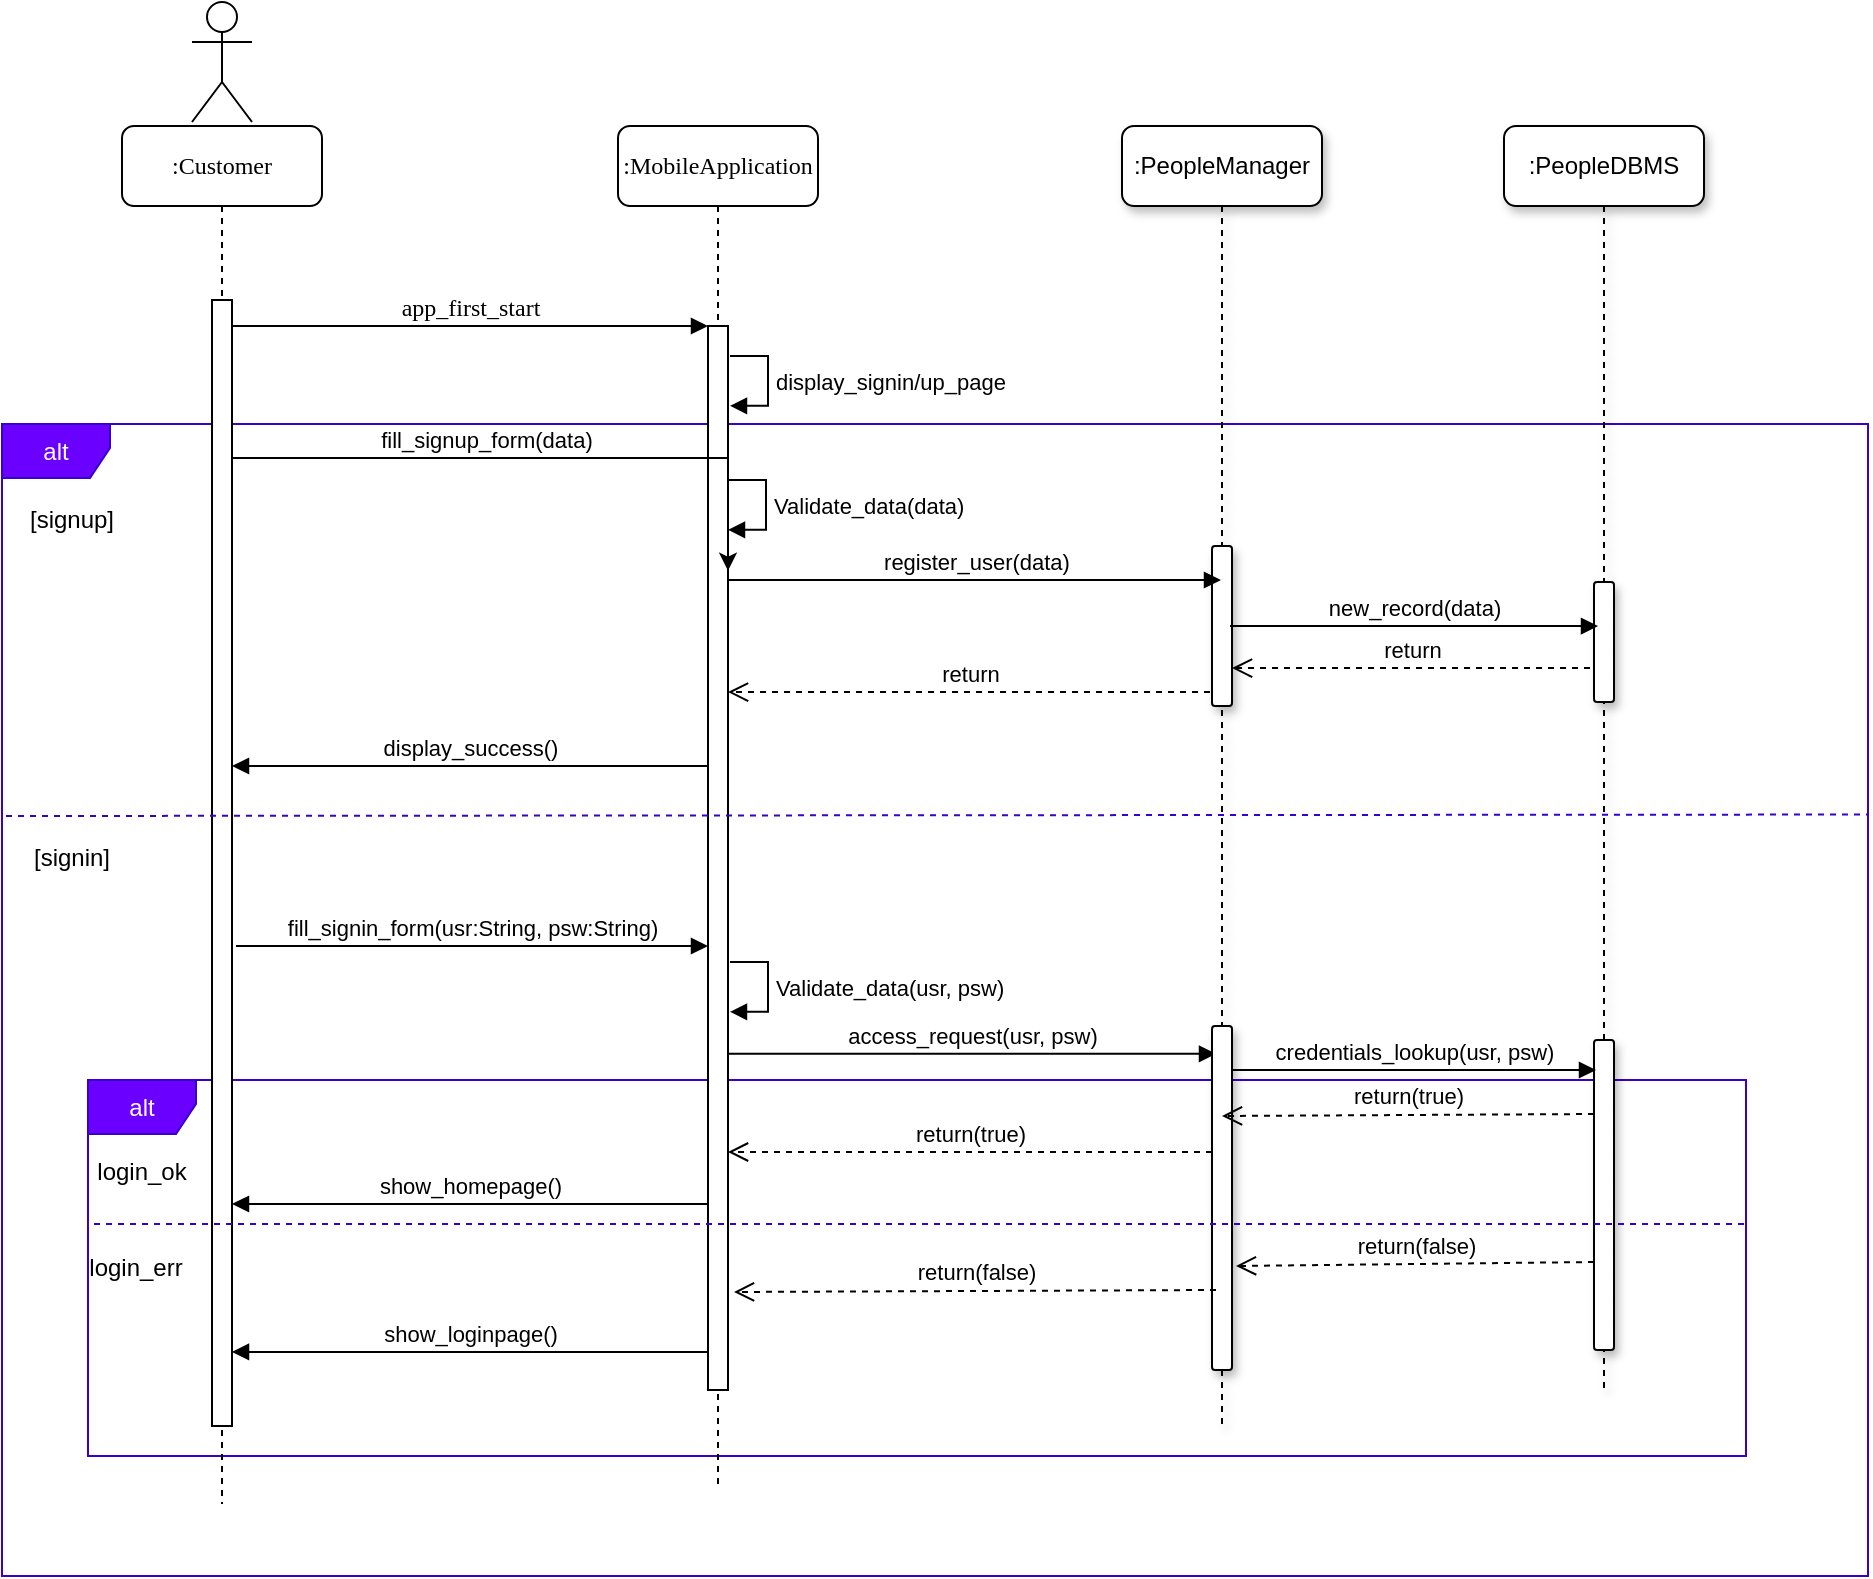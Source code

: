 <mxfile version="13.9.9" type="device"><diagram name="Page-1" id="13e1069c-82ec-6db2-03f1-153e76fe0fe0"><mxGraphModel dx="1422" dy="828" grid="0" gridSize="10" guides="1" tooltips="1" connect="1" arrows="1" fold="1" page="1" pageScale="1" pageWidth="1100" pageHeight="850" background="none" math="0" shadow="0"><root><mxCell id="0"/><mxCell id="1" parent="0"/><mxCell id="Qy9FHdCzN2HbcOrQwQrR-50" value="alt" style="shape=umlFrame;whiteSpace=wrap;html=1;width=54;height=27;fillColor=#6a00ff;strokeColor=#3700CC;fontColor=#ffffff;" vertex="1" parent="1"><mxGeometry x="83" y="557" width="829" height="188" as="geometry"/></mxCell><mxCell id="Qy9FHdCzN2HbcOrQwQrR-11" value="alt" style="shape=umlFrame;whiteSpace=wrap;html=1;width=54;height=27;fillColor=#6a00ff;strokeColor=#3700CC;fontColor=#ffffff;" vertex="1" parent="1"><mxGeometry x="40" y="229" width="933" height="576" as="geometry"/></mxCell><mxCell id="7baba1c4bc27f4b0-2" value=":MobileApplication" style="shape=umlLifeline;perimeter=lifelinePerimeter;whiteSpace=wrap;html=1;container=1;collapsible=0;recursiveResize=0;outlineConnect=0;rounded=1;shadow=0;comic=0;labelBackgroundColor=none;strokeWidth=1;fontFamily=Verdana;fontSize=12;align=center;" parent="1" vertex="1"><mxGeometry x="348" y="80" width="100" height="682" as="geometry"/></mxCell><mxCell id="7baba1c4bc27f4b0-10" value="" style="html=1;points=[];perimeter=orthogonalPerimeter;rounded=0;shadow=0;comic=0;labelBackgroundColor=none;strokeWidth=1;fontFamily=Verdana;fontSize=12;align=center;" parent="7baba1c4bc27f4b0-2" vertex="1"><mxGeometry x="45" y="100" width="10" height="532" as="geometry"/></mxCell><mxCell id="Qy9FHdCzN2HbcOrQwQrR-7" value="display_signin/up_page" style="edgeStyle=orthogonalEdgeStyle;html=1;align=left;spacingLeft=2;endArrow=block;rounded=0;entryX=1.1;entryY=0.143;entryDx=0;entryDy=0;entryPerimeter=0;" edge="1" parent="7baba1c4bc27f4b0-2"><mxGeometry relative="1" as="geometry"><mxPoint x="56" y="115" as="sourcePoint"/><Array as="points"><mxPoint x="75" y="115"/><mxPoint x="75" y="140"/></Array><mxPoint x="56" y="139.89" as="targetPoint"/></mxGeometry></mxCell><mxCell id="Qy9FHdCzN2HbcOrQwQrR-25" value="display_success()" style="html=1;verticalAlign=bottom;endArrow=block;" edge="1" parent="7baba1c4bc27f4b0-2" target="7baba1c4bc27f4b0-9"><mxGeometry width="80" relative="1" as="geometry"><mxPoint x="45" y="320" as="sourcePoint"/><mxPoint x="125" y="320" as="targetPoint"/></mxGeometry></mxCell><mxCell id="7baba1c4bc27f4b0-8" value=":Customer" style="shape=umlLifeline;perimeter=lifelinePerimeter;whiteSpace=wrap;html=1;container=1;collapsible=0;recursiveResize=0;outlineConnect=0;rounded=1;shadow=0;comic=0;labelBackgroundColor=none;strokeWidth=1;fontFamily=Verdana;fontSize=12;align=center;" parent="1" vertex="1"><mxGeometry x="100" y="80" width="100" height="689" as="geometry"/></mxCell><mxCell id="7baba1c4bc27f4b0-9" value="" style="html=1;points=[];perimeter=orthogonalPerimeter;rounded=0;shadow=0;comic=0;labelBackgroundColor=none;strokeWidth=1;fontFamily=Verdana;fontSize=12;align=center;" parent="7baba1c4bc27f4b0-8" vertex="1"><mxGeometry x="45" y="87" width="10" height="563" as="geometry"/></mxCell><mxCell id="7baba1c4bc27f4b0-11" value="app_first_start" style="html=1;verticalAlign=bottom;endArrow=block;entryX=0;entryY=0;labelBackgroundColor=none;fontFamily=Verdana;fontSize=12;edgeStyle=elbowEdgeStyle;elbow=vertical;" parent="1" source="7baba1c4bc27f4b0-9" target="7baba1c4bc27f4b0-10" edge="1"><mxGeometry relative="1" as="geometry"><mxPoint x="220" y="190" as="sourcePoint"/></mxGeometry></mxCell><mxCell id="Qy9FHdCzN2HbcOrQwQrR-1" value="" style="shape=umlActor;verticalLabelPosition=bottom;verticalAlign=top;html=1;" vertex="1" parent="1"><mxGeometry x="135" y="18" width="30" height="60" as="geometry"/></mxCell><mxCell id="Qy9FHdCzN2HbcOrQwQrR-9" style="edgeStyle=orthogonalEdgeStyle;rounded=0;orthogonalLoop=1;jettySize=auto;html=1;entryX=1;entryY=0.23;entryDx=0;entryDy=0;entryPerimeter=0;" edge="1" parent="1" source="7baba1c4bc27f4b0-9" target="7baba1c4bc27f4b0-10"><mxGeometry relative="1" as="geometry"><Array as="points"><mxPoint x="218" y="246"/><mxPoint x="218" y="246"/></Array></mxGeometry></mxCell><mxCell id="Qy9FHdCzN2HbcOrQwQrR-10" value="fill_signup_form(data)" style="edgeLabel;html=1;align=center;verticalAlign=middle;resizable=0;points=[];" vertex="1" connectable="0" parent="Qy9FHdCzN2HbcOrQwQrR-9"><mxGeometry x="-0.292" y="-3" relative="1" as="geometry"><mxPoint x="19" y="-12" as="offset"/></mxGeometry></mxCell><mxCell id="Qy9FHdCzN2HbcOrQwQrR-15" value="" style="endArrow=none;dashed=1;html=1;fillColor=#6a00ff;strokeColor=#3700CC;entryX=1;entryY=0.339;entryDx=0;entryDy=0;entryPerimeter=0;" edge="1" parent="1" target="Qy9FHdCzN2HbcOrQwQrR-11"><mxGeometry width="50" height="50" relative="1" as="geometry"><mxPoint x="42" y="425" as="sourcePoint"/><mxPoint x="967" y="425" as="targetPoint"/></mxGeometry></mxCell><mxCell id="Qy9FHdCzN2HbcOrQwQrR-16" value=":PeopleManager" style="shape=umlLifeline;perimeter=lifelinePerimeter;whiteSpace=wrap;html=1;container=1;collapsible=0;recursiveResize=0;outlineConnect=0;rounded=1;shadow=1;glass=0;sketch=0;" vertex="1" parent="1"><mxGeometry x="600" y="80" width="100" height="650" as="geometry"/></mxCell><mxCell id="Qy9FHdCzN2HbcOrQwQrR-17" value="" style="html=1;points=[];perimeter=orthogonalPerimeter;rounded=1;shadow=1;glass=0;sketch=0;" vertex="1" parent="Qy9FHdCzN2HbcOrQwQrR-16"><mxGeometry x="45" y="210" width="10" height="80" as="geometry"/></mxCell><mxCell id="Qy9FHdCzN2HbcOrQwQrR-18" value=":PeopleDBMS" style="shape=umlLifeline;perimeter=lifelinePerimeter;whiteSpace=wrap;html=1;container=1;collapsible=0;recursiveResize=0;outlineConnect=0;rounded=1;shadow=1;glass=0;sketch=0;" vertex="1" parent="1"><mxGeometry x="791" y="80" width="100" height="634" as="geometry"/></mxCell><mxCell id="Qy9FHdCzN2HbcOrQwQrR-19" value="" style="html=1;points=[];perimeter=orthogonalPerimeter;rounded=1;shadow=1;glass=0;sketch=0;" vertex="1" parent="Qy9FHdCzN2HbcOrQwQrR-18"><mxGeometry x="45" y="228" width="10" height="60" as="geometry"/></mxCell><mxCell id="Qy9FHdCzN2HbcOrQwQrR-20" value="Validate_data(data)" style="edgeStyle=orthogonalEdgeStyle;html=1;align=left;spacingLeft=2;endArrow=block;rounded=0;entryX=1.1;entryY=0.143;entryDx=0;entryDy=0;entryPerimeter=0;" edge="1" parent="1"><mxGeometry relative="1" as="geometry"><mxPoint x="403" y="257" as="sourcePoint"/><Array as="points"><mxPoint x="422" y="257"/><mxPoint x="422" y="282"/></Array><mxPoint x="403" y="281.89" as="targetPoint"/></mxGeometry></mxCell><mxCell id="Qy9FHdCzN2HbcOrQwQrR-21" value="register_user(data)" style="html=1;verticalAlign=bottom;endArrow=block;" edge="1" parent="1" source="7baba1c4bc27f4b0-10" target="Qy9FHdCzN2HbcOrQwQrR-16"><mxGeometry width="80" relative="1" as="geometry"><mxPoint x="617" y="425" as="sourcePoint"/><mxPoint x="697" y="425" as="targetPoint"/><Array as="points"><mxPoint x="516" y="307"/></Array></mxGeometry></mxCell><mxCell id="Qy9FHdCzN2HbcOrQwQrR-22" value="new_record(data)" style="html=1;verticalAlign=bottom;endArrow=block;exitX=0.9;exitY=0.5;exitDx=0;exitDy=0;exitPerimeter=0;entryX=0.2;entryY=0.367;entryDx=0;entryDy=0;entryPerimeter=0;" edge="1" parent="1" source="Qy9FHdCzN2HbcOrQwQrR-17" target="Qy9FHdCzN2HbcOrQwQrR-19"><mxGeometry width="80" relative="1" as="geometry"><mxPoint x="617" y="425" as="sourcePoint"/><mxPoint x="697" y="425" as="targetPoint"/></mxGeometry></mxCell><mxCell id="Qy9FHdCzN2HbcOrQwQrR-23" value="return" style="html=1;verticalAlign=bottom;endArrow=open;dashed=1;endSize=8;entryX=1;entryY=0.763;entryDx=0;entryDy=0;entryPerimeter=0;exitX=-0.2;exitY=0.717;exitDx=0;exitDy=0;exitPerimeter=0;" edge="1" parent="1" source="Qy9FHdCzN2HbcOrQwQrR-19" target="Qy9FHdCzN2HbcOrQwQrR-17"><mxGeometry relative="1" as="geometry"><mxPoint x="799" y="351" as="sourcePoint"/><mxPoint x="617" y="425" as="targetPoint"/></mxGeometry></mxCell><mxCell id="Qy9FHdCzN2HbcOrQwQrR-24" value="return" style="html=1;verticalAlign=bottom;endArrow=open;dashed=1;endSize=8;exitX=-0.1;exitY=0.913;exitDx=0;exitDy=0;exitPerimeter=0;" edge="1" parent="1" source="Qy9FHdCzN2HbcOrQwQrR-17" target="7baba1c4bc27f4b0-10"><mxGeometry relative="1" as="geometry"><mxPoint x="697" y="425" as="sourcePoint"/><mxPoint x="617" y="425" as="targetPoint"/></mxGeometry></mxCell><mxCell id="Qy9FHdCzN2HbcOrQwQrR-26" value="[signup]" style="text;html=1;strokeColor=none;fillColor=none;align=center;verticalAlign=middle;whiteSpace=wrap;rounded=0;shadow=1;glass=0;sketch=0;" vertex="1" parent="1"><mxGeometry x="55" y="267" width="40" height="20" as="geometry"/></mxCell><mxCell id="Qy9FHdCzN2HbcOrQwQrR-27" value="[signin]" style="text;html=1;strokeColor=none;fillColor=none;align=center;verticalAlign=middle;whiteSpace=wrap;rounded=0;shadow=1;glass=0;sketch=0;" vertex="1" parent="1"><mxGeometry x="55" y="436" width="40" height="20" as="geometry"/></mxCell><mxCell id="Qy9FHdCzN2HbcOrQwQrR-30" value="fill_signin_form(usr:String, psw:String)" style="html=1;verticalAlign=bottom;endArrow=block;" edge="1" parent="1" target="7baba1c4bc27f4b0-10"><mxGeometry width="80" relative="1" as="geometry"><mxPoint x="157" y="490" as="sourcePoint"/><mxPoint x="237" y="490" as="targetPoint"/></mxGeometry></mxCell><mxCell id="Qy9FHdCzN2HbcOrQwQrR-32" value="Validate_data(usr, psw)" style="edgeStyle=orthogonalEdgeStyle;html=1;align=left;spacingLeft=2;endArrow=block;rounded=0;entryX=1.1;entryY=0.143;entryDx=0;entryDy=0;entryPerimeter=0;" edge="1" parent="1"><mxGeometry relative="1" as="geometry"><mxPoint x="404" y="498" as="sourcePoint"/><Array as="points"><mxPoint x="423" y="498"/><mxPoint x="423" y="523"/></Array><mxPoint x="404" y="522.89" as="targetPoint"/></mxGeometry></mxCell><mxCell id="Qy9FHdCzN2HbcOrQwQrR-34" value="access_request(usr, psw)" style="html=1;verticalAlign=bottom;endArrow=block;entryX=0.2;entryY=0.081;entryDx=0;entryDy=0;entryPerimeter=0;" edge="1" parent="1" source="7baba1c4bc27f4b0-10" target="Qy9FHdCzN2HbcOrQwQrR-35"><mxGeometry width="80" relative="1" as="geometry"><mxPoint x="407" y="553" as="sourcePoint"/><mxPoint x="589" y="478" as="targetPoint"/></mxGeometry></mxCell><mxCell id="Qy9FHdCzN2HbcOrQwQrR-35" value="" style="html=1;points=[];perimeter=orthogonalPerimeter;rounded=1;shadow=1;glass=0;sketch=0;" vertex="1" parent="1"><mxGeometry x="645" y="530" width="10" height="172" as="geometry"/></mxCell><mxCell id="Qy9FHdCzN2HbcOrQwQrR-36" value="" style="html=1;points=[];perimeter=orthogonalPerimeter;rounded=1;shadow=1;glass=0;sketch=0;" vertex="1" parent="1"><mxGeometry x="836" y="537" width="10" height="155" as="geometry"/></mxCell><mxCell id="Qy9FHdCzN2HbcOrQwQrR-37" value="credentials_lookup(usr, psw)" style="html=1;verticalAlign=bottom;endArrow=block;" edge="1" parent="1" source="Qy9FHdCzN2HbcOrQwQrR-35"><mxGeometry width="80" relative="1" as="geometry"><mxPoint x="661" y="552" as="sourcePoint"/><mxPoint x="837" y="552" as="targetPoint"/></mxGeometry></mxCell><mxCell id="Qy9FHdCzN2HbcOrQwQrR-39" value="return(true)" style="html=1;verticalAlign=bottom;endArrow=open;dashed=1;endSize=8;" edge="1" parent="1"><mxGeometry relative="1" as="geometry"><mxPoint x="836" y="574" as="sourcePoint"/><mxPoint x="650" y="575" as="targetPoint"/></mxGeometry></mxCell><mxCell id="Qy9FHdCzN2HbcOrQwQrR-41" value="return(false)" style="html=1;verticalAlign=bottom;endArrow=open;dashed=1;endSize=8;entryX=1.2;entryY=0.575;entryDx=0;entryDy=0;entryPerimeter=0;" edge="1" parent="1"><mxGeometry relative="1" as="geometry"><mxPoint x="836" y="648" as="sourcePoint"/><mxPoint x="657" y="650" as="targetPoint"/></mxGeometry></mxCell><mxCell id="Qy9FHdCzN2HbcOrQwQrR-42" value="return(true)" style="html=1;verticalAlign=bottom;endArrow=open;dashed=1;endSize=8;" edge="1" parent="1" target="7baba1c4bc27f4b0-10"><mxGeometry relative="1" as="geometry"><mxPoint x="645" y="593" as="sourcePoint"/><mxPoint x="565" y="593" as="targetPoint"/></mxGeometry></mxCell><mxCell id="Qy9FHdCzN2HbcOrQwQrR-45" value="show_loginpage()" style="html=1;verticalAlign=bottom;endArrow=block;" edge="1" parent="1" target="7baba1c4bc27f4b0-9"><mxGeometry width="80" relative="1" as="geometry"><mxPoint x="393" y="692.976" as="sourcePoint"/><mxPoint x="161" y="692.976" as="targetPoint"/></mxGeometry></mxCell><mxCell id="Qy9FHdCzN2HbcOrQwQrR-48" value="return(false)" style="html=1;verticalAlign=bottom;endArrow=open;dashed=1;endSize=8;entryX=1.1;entryY=0.9;entryDx=0;entryDy=0;entryPerimeter=0;" edge="1" parent="1"><mxGeometry relative="1" as="geometry"><mxPoint x="647" y="662" as="sourcePoint"/><mxPoint x="406" y="663" as="targetPoint"/></mxGeometry></mxCell><mxCell id="Qy9FHdCzN2HbcOrQwQrR-49" value="show_homepage()" style="html=1;verticalAlign=bottom;endArrow=block;" edge="1" parent="1" source="7baba1c4bc27f4b0-10" target="7baba1c4bc27f4b0-9"><mxGeometry width="80" relative="1" as="geometry"><mxPoint x="390" y="619.996" as="sourcePoint"/><mxPoint x="158" y="619.996" as="targetPoint"/><Array as="points"><mxPoint x="294" y="619"/></Array></mxGeometry></mxCell><mxCell id="Qy9FHdCzN2HbcOrQwQrR-51" value="" style="endArrow=none;dashed=1;html=1;fillColor=#6a00ff;strokeColor=#3700CC;" edge="1" parent="1"><mxGeometry width="50" height="50" relative="1" as="geometry"><mxPoint x="86" y="629" as="sourcePoint"/><mxPoint x="914" y="629" as="targetPoint"/></mxGeometry></mxCell><mxCell id="Qy9FHdCzN2HbcOrQwQrR-52" value="login_ok" style="text;html=1;strokeColor=none;fillColor=none;align=center;verticalAlign=middle;whiteSpace=wrap;rounded=0;shadow=1;glass=0;sketch=0;" vertex="1" parent="1"><mxGeometry x="90" y="593" width="40" height="20" as="geometry"/></mxCell><mxCell id="Qy9FHdCzN2HbcOrQwQrR-53" value="login_err" style="text;html=1;strokeColor=none;fillColor=none;align=center;verticalAlign=middle;whiteSpace=wrap;rounded=0;shadow=1;glass=0;sketch=0;" vertex="1" parent="1"><mxGeometry x="87" y="641" width="40" height="20" as="geometry"/></mxCell></root></mxGraphModel></diagram></mxfile>